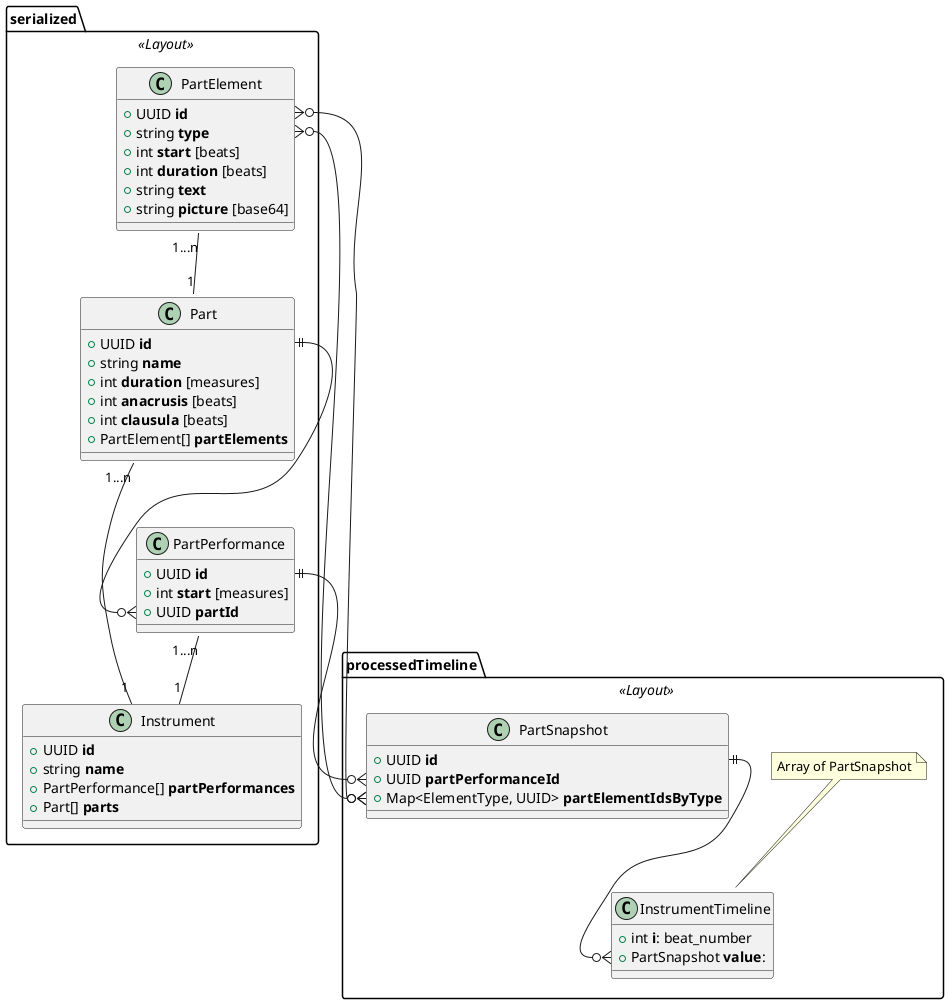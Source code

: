 @startuml

  package processedTimeline <<Layout>>
  {
    class InstrumentTimeline {
        + int <b>i</b>: beat_number
        + PartSnapshot <b>value</b>:
    }
    note top {
    Array of PartSnapshot
    }

    class PartSnapshot{
        + UUID <b>id
        + UUID <b>partPerformanceId
        + Map<ElementType, UUID> <b>partElementIdsByType
    }
  }

  package serialized <<Layout>>
  {
    class Instrument {
        + UUID <b>id
        + string <b>name
        + PartPerformance[] <b>partPerformances
        + Part[] <b>parts
    }

    class Part {
        + UUID <b>id
        + string <b>name
        + int <b>duration</b> [measures]
        + int <b>anacrusis</b> [beats]
        + int <b>clausula</b> [beats]
        + PartElement[] <b>partElements
    }

    class PartPerformance {
        + UUID <b>id
        + int <b>start</b> [measures]
        + UUID <b>partId
    }

    class PartElement {
        + UUID <b>id
        + string <b>type
        + int <b>start</b> [beats]
        + int <b>duration</b> [beats]
        + string <b>text</b>
        + string <b>picture</b> [base64]
    }
}
Part "1...n" -- "1" Instrument
PartElement "1...n" -- "1" Part
PartPerformance "1...n" -- "1" Instrument
'PartPerformance::partId }o---||  Part::id
Part::id ||--o{ PartPerformance::partId
PartSnapshot::id ||--o{ InstrumentTimeline::value
PartElement::type }o--o{ PartSnapshot::partElementIds
PartPerformance::id ||--o{ PartSnapshot::partPerformanceId
PartElement::id }o--o{ PartSnapshot::partElementIds

@enduml
